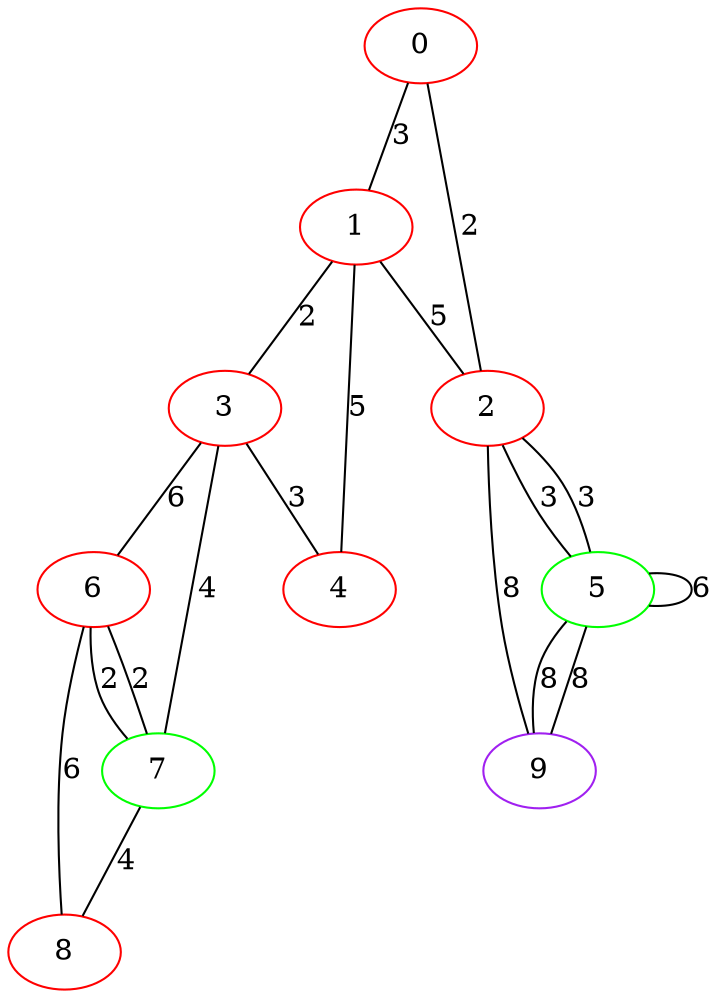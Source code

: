 graph "" {
0 [color=red, weight=1];
1 [color=red, weight=1];
2 [color=red, weight=1];
3 [color=red, weight=1];
4 [color=red, weight=1];
5 [color=green, weight=2];
6 [color=red, weight=1];
7 [color=green, weight=2];
8 [color=red, weight=1];
9 [color=purple, weight=4];
0 -- 1  [key=0, label=3];
0 -- 2  [key=0, label=2];
1 -- 2  [key=0, label=5];
1 -- 3  [key=0, label=2];
1 -- 4  [key=0, label=5];
2 -- 5  [key=0, label=3];
2 -- 5  [key=1, label=3];
2 -- 9  [key=0, label=8];
3 -- 4  [key=0, label=3];
3 -- 6  [key=0, label=6];
3 -- 7  [key=0, label=4];
5 -- 9  [key=0, label=8];
5 -- 9  [key=1, label=8];
5 -- 5  [key=0, label=6];
6 -- 8  [key=0, label=6];
6 -- 7  [key=0, label=2];
6 -- 7  [key=1, label=2];
7 -- 8  [key=0, label=4];
}
